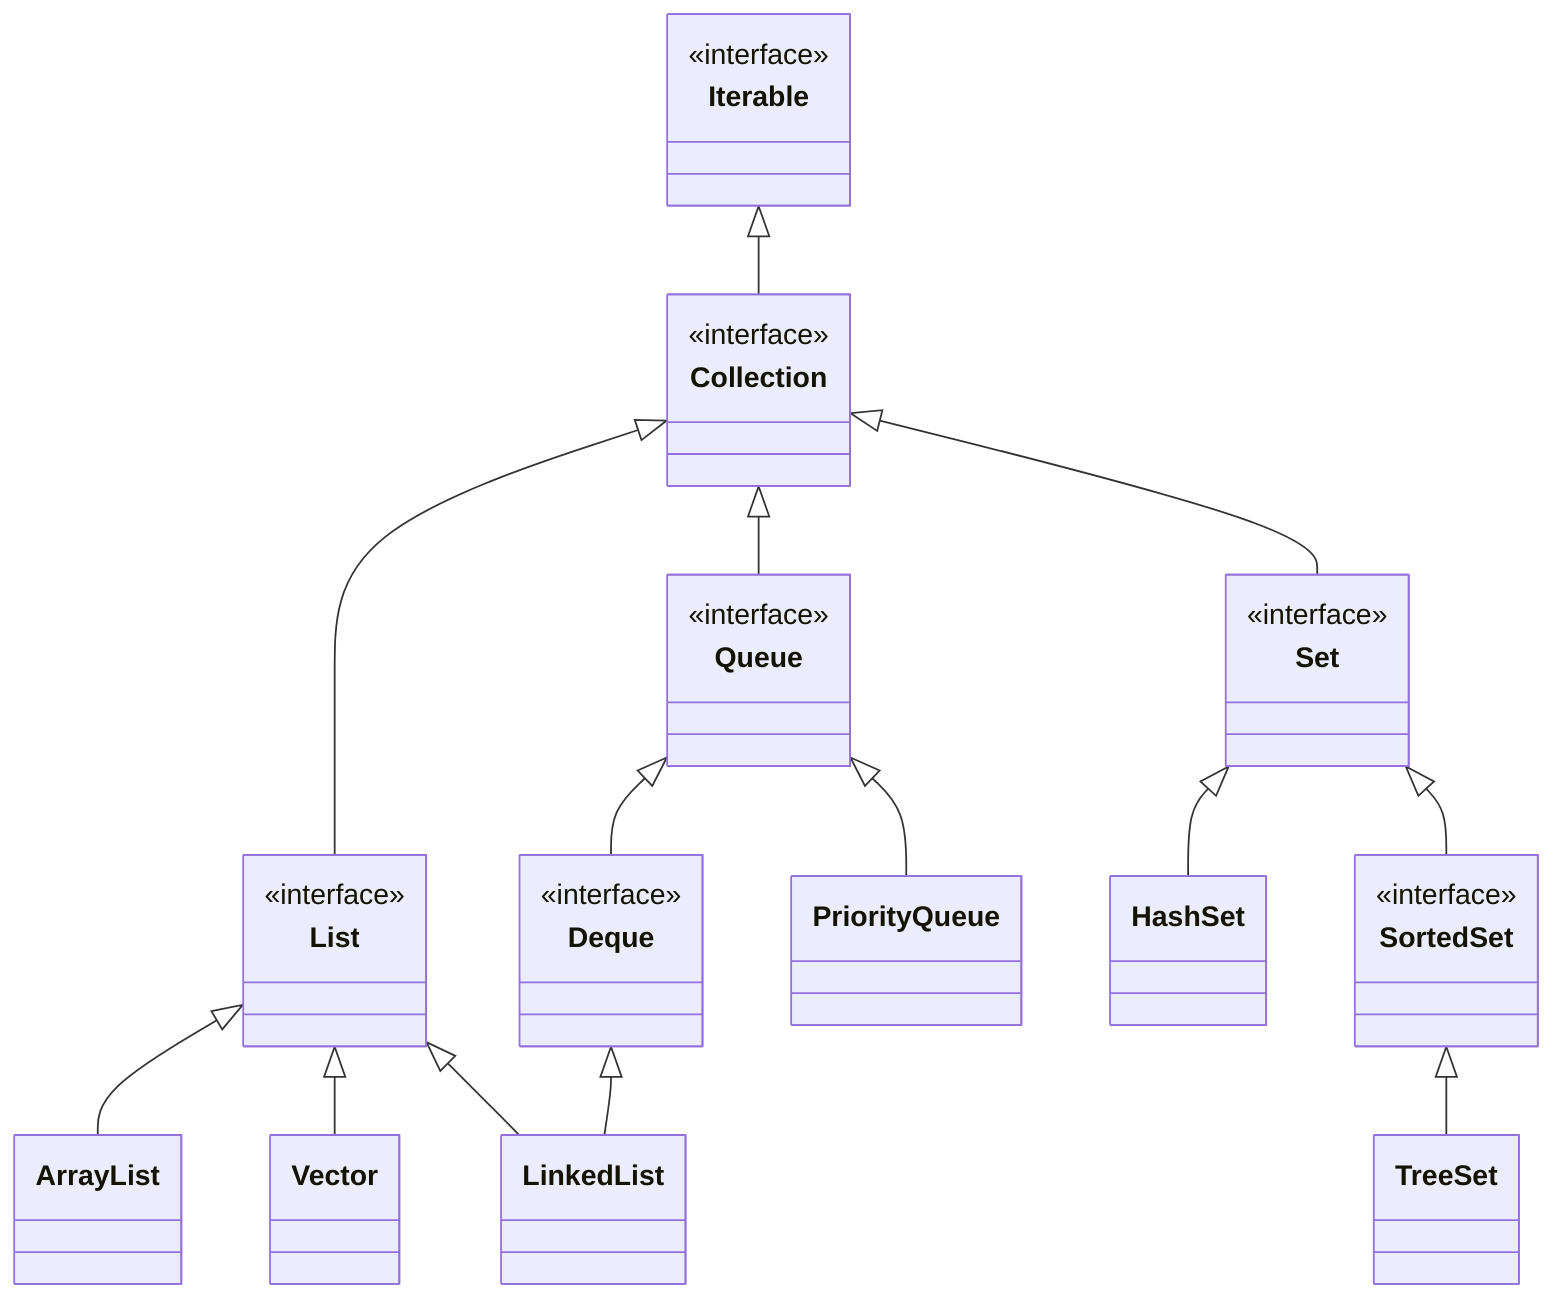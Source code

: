 classDiagram 
    class Iterable {
        <<interface>>
    }
    class Collection {
        <<interface>>
    }
    class List {
        <<interface>>
    }
    class Queue {
        <<interface>>
    }
    class Set {
        <<interface>>
    }
    class Deque {
        <<interface>>
    }
    class SortedSet {
        <<interface>>
    }
    
    Iterable <|-- Collection
    Collection <|-- List
    Collection <|-- Queue
    Collection <|-- Set
    List <|-- ArrayList
    List <|-- Vector
    List <|-- LinkedList
    Queue <|-- Deque
    Deque <|-- LinkedList
    Queue <|-- PriorityQueue
    Set <|-- HashSet
    Set <|-- SortedSet
    SortedSet <|-- TreeSet